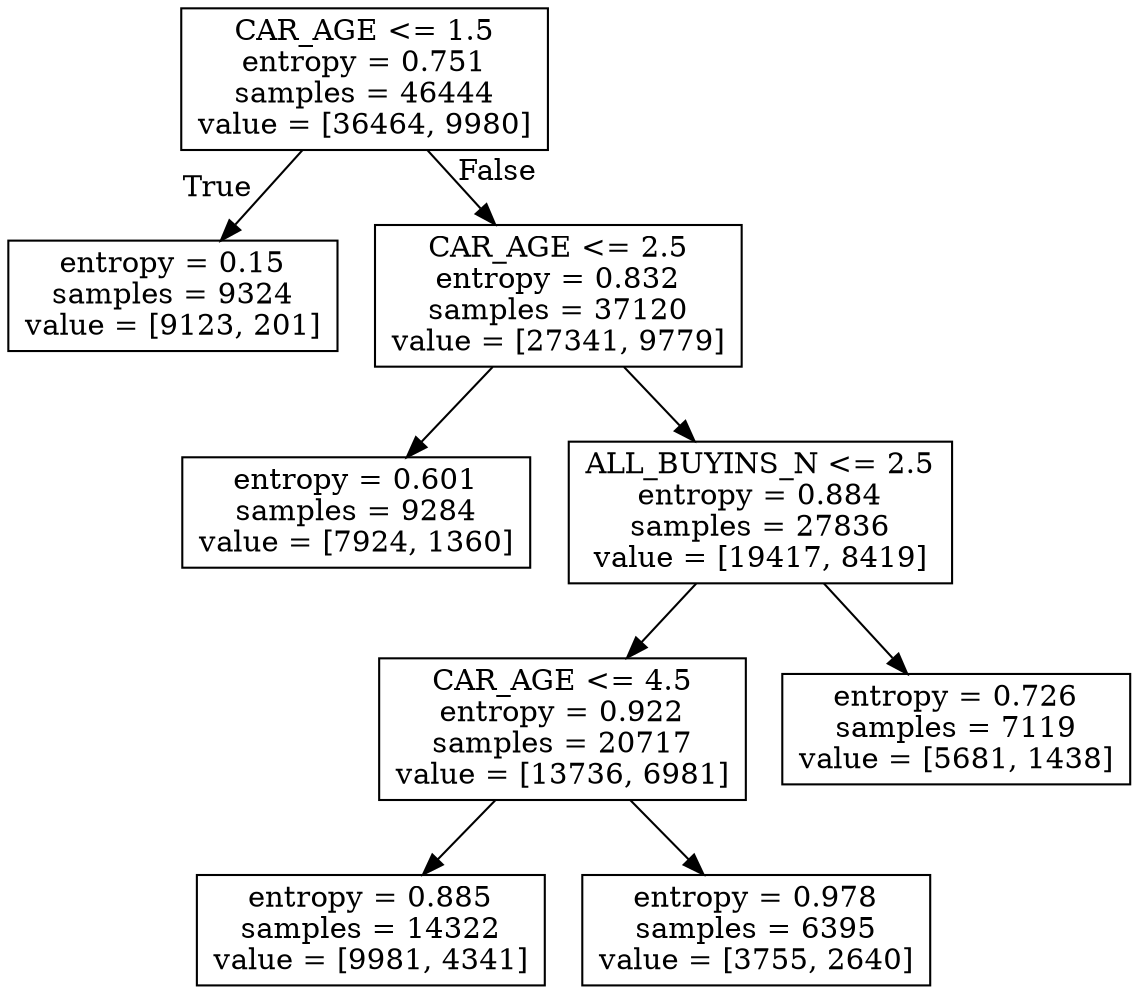 digraph Tree {
node [shape=box] ;
0 [label="CAR_AGE <= 1.5\nentropy = 0.751\nsamples = 46444\nvalue = [36464, 9980]"] ;
1 [label="entropy = 0.15\nsamples = 9324\nvalue = [9123, 201]"] ;
0 -> 1 [labeldistance=2.5, labelangle=45, headlabel="True"] ;
2 [label="CAR_AGE <= 2.5\nentropy = 0.832\nsamples = 37120\nvalue = [27341, 9779]"] ;
0 -> 2 [labeldistance=2.5, labelangle=-45, headlabel="False"] ;
3 [label="entropy = 0.601\nsamples = 9284\nvalue = [7924, 1360]"] ;
2 -> 3 ;
4 [label="ALL_BUYINS_N <= 2.5\nentropy = 0.884\nsamples = 27836\nvalue = [19417, 8419]"] ;
2 -> 4 ;
5 [label="CAR_AGE <= 4.5\nentropy = 0.922\nsamples = 20717\nvalue = [13736, 6981]"] ;
4 -> 5 ;
7 [label="entropy = 0.885\nsamples = 14322\nvalue = [9981, 4341]"] ;
5 -> 7 ;
8 [label="entropy = 0.978\nsamples = 6395\nvalue = [3755, 2640]"] ;
5 -> 8 ;
6 [label="entropy = 0.726\nsamples = 7119\nvalue = [5681, 1438]"] ;
4 -> 6 ;
}